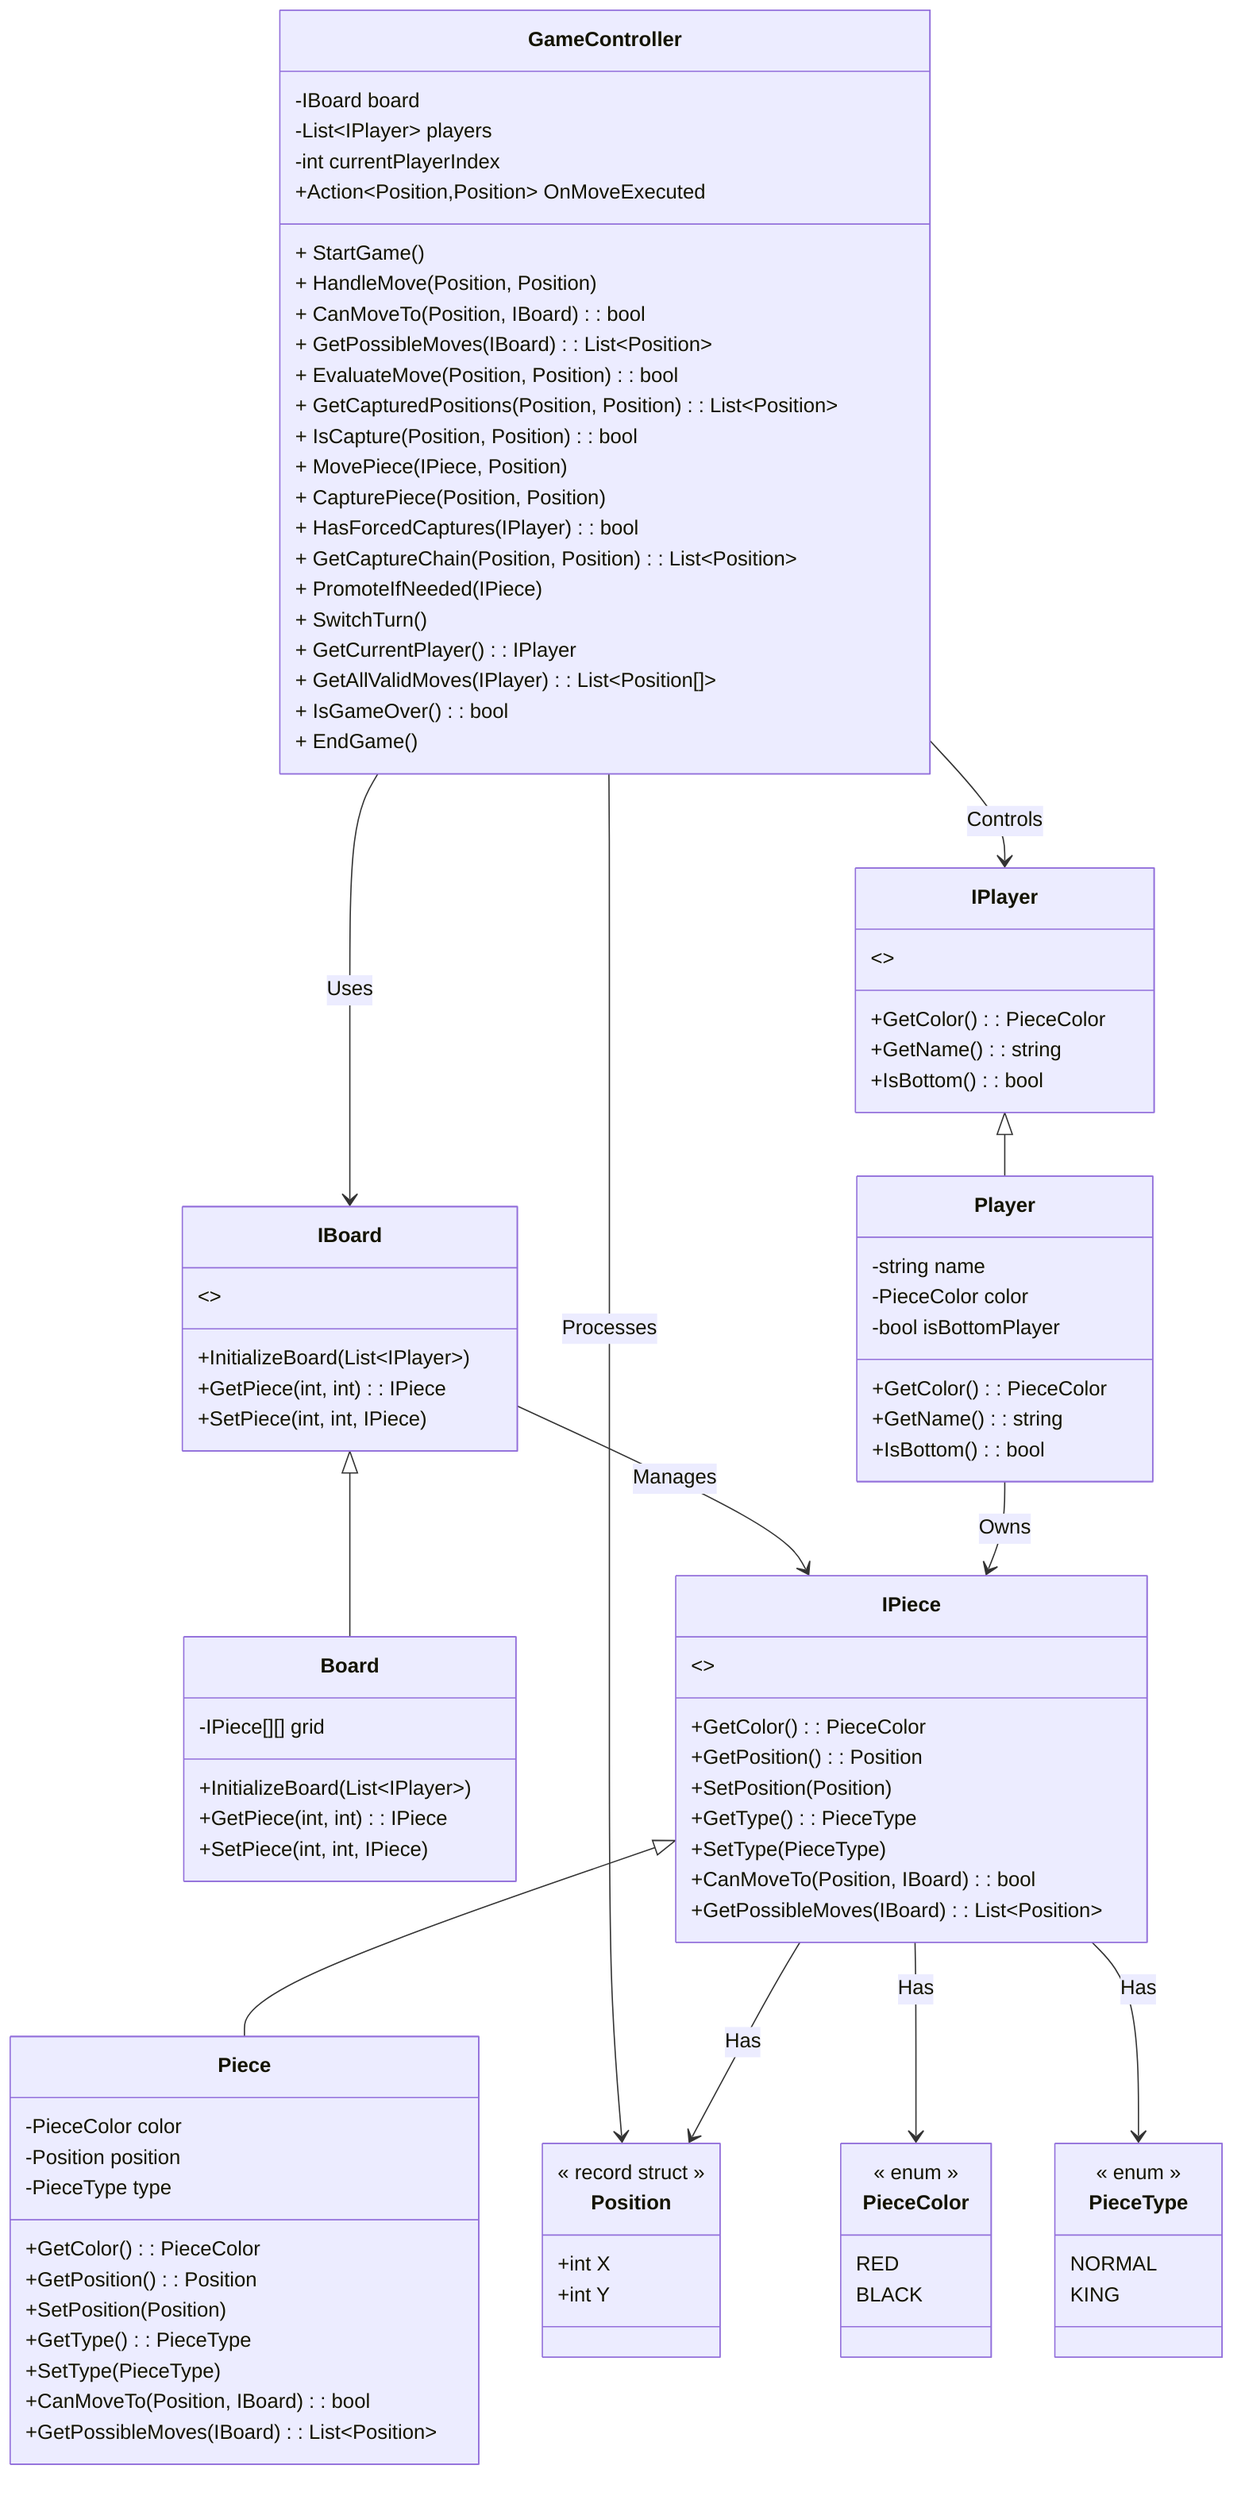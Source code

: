 classDiagram
    class GameController {
        -IBoard board
        -List~IPlayer~ players
        -int currentPlayerIndex
        +Action~Position,Position~ OnMoveExecuted
        + StartGame()
        + HandleMove(Position, Position)
        + CanMoveTo(Position, IBoard): bool
        + GetPossibleMoves(IBoard): List~Position~
        + EvaluateMove(Position, Position): bool
        + GetCapturedPositions(Position, Position): List~Position~
        + IsCapture(Position, Position): bool
        + MovePiece(IPiece, Position)
        + CapturePiece(Position, Position)
        + HasForcedCaptures(IPlayer): bool      
        + GetCaptureChain(Position, Position): List~Position~
        + PromoteIfNeeded(IPiece)
        + SwitchTurn()
        + GetCurrentPlayer(): IPlayer
        + GetAllValidMoves(IPlayer): List~Position[]~
        + IsGameOver(): bool
        + EndGame()
    }

    class IBoard {
        +InitializeBoard(List~IPlayer~)
        +GetPiece(int, int): IPiece
        +SetPiece(int, int, IPiece)
        <>
    }

    class Board {
        -IPiece[][] grid
        +InitializeBoard(List~IPlayer~)
        +GetPiece(int, int): IPiece
        +SetPiece(int, int, IPiece)
    }

    class IPlayer {
        +GetColor(): PieceColor
        +GetName(): string
        +IsBottom(): bool
        <>
    }

    class Player {
        -string name
        -PieceColor color
        -bool isBottomPlayer
        +GetColor(): PieceColor
        +GetName(): string
        +IsBottom(): bool
    }

    class Position {
        +int X
        +int Y
        << record struct >>
    }

    class PieceType {
        NORMAL
        KING
        << enum >>
    }

    class PieceColor {
        RED
        BLACK
        << enum >>
    }

    class IPiece {
        +GetColor(): PieceColor
        +GetPosition(): Position
        +SetPosition(Position)
        +GetType(): PieceType
        +SetType(PieceType)
        +CanMoveTo(Position, IBoard): bool
        +GetPossibleMoves(IBoard): List~Position~
        <>
    }

    class Piece {
        -PieceColor color
        -Position position
        -PieceType type
        +GetColor(): PieceColor
        +GetPosition(): Position
        +SetPosition(Position)
        +GetType(): PieceType
        +SetType(PieceType)
        +CanMoveTo(Position, IBoard): bool
        +GetPossibleMoves(IBoard): List~Position~
    }

    GameController --> IBoard : Uses
    GameController --> IPlayer : Controls
    GameController --> Position : Processes
    IBoard <|-- Board
    IPlayer <|-- Player
    IPiece <|-- Piece
    IBoard --> IPiece : Manages
    IPiece --> Position : Has
    IPiece --> PieceColor : Has
    IPiece --> PieceType : Has
    Player --> IPiece : Owns